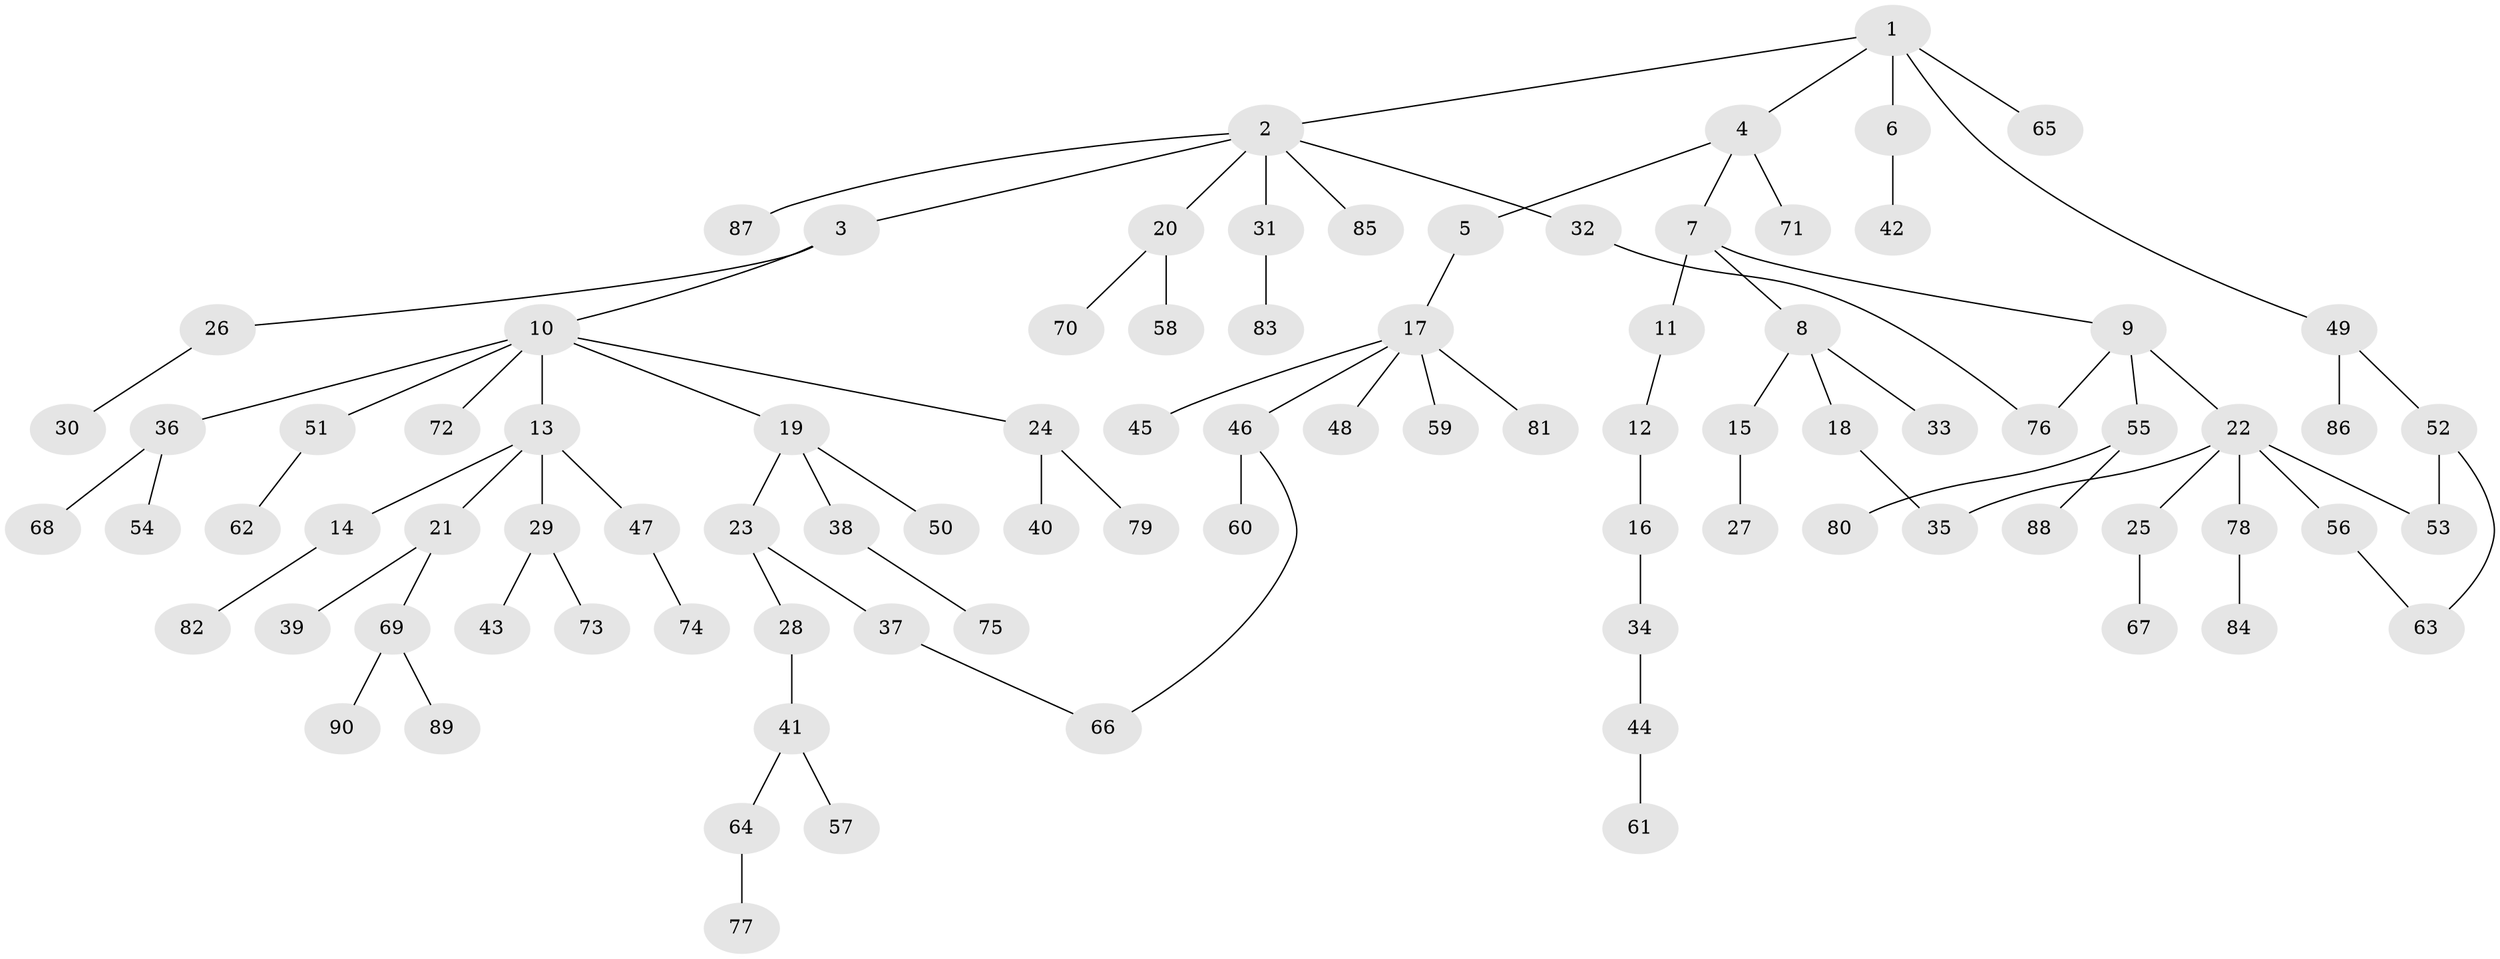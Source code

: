 // coarse degree distribution, {1: 0.75, 2: 0.16666666666666666, 4: 0.027777777777777776, 16: 0.027777777777777776, 13: 0.027777777777777776}
// Generated by graph-tools (version 1.1) at 2025/45/03/04/25 21:45:39]
// undirected, 90 vertices, 94 edges
graph export_dot {
graph [start="1"]
  node [color=gray90,style=filled];
  1;
  2;
  3;
  4;
  5;
  6;
  7;
  8;
  9;
  10;
  11;
  12;
  13;
  14;
  15;
  16;
  17;
  18;
  19;
  20;
  21;
  22;
  23;
  24;
  25;
  26;
  27;
  28;
  29;
  30;
  31;
  32;
  33;
  34;
  35;
  36;
  37;
  38;
  39;
  40;
  41;
  42;
  43;
  44;
  45;
  46;
  47;
  48;
  49;
  50;
  51;
  52;
  53;
  54;
  55;
  56;
  57;
  58;
  59;
  60;
  61;
  62;
  63;
  64;
  65;
  66;
  67;
  68;
  69;
  70;
  71;
  72;
  73;
  74;
  75;
  76;
  77;
  78;
  79;
  80;
  81;
  82;
  83;
  84;
  85;
  86;
  87;
  88;
  89;
  90;
  1 -- 2;
  1 -- 4;
  1 -- 6;
  1 -- 49;
  1 -- 65;
  2 -- 3;
  2 -- 20;
  2 -- 31;
  2 -- 32;
  2 -- 85;
  2 -- 87;
  3 -- 10;
  3 -- 26;
  4 -- 5;
  4 -- 7;
  4 -- 71;
  5 -- 17;
  6 -- 42;
  7 -- 8;
  7 -- 9;
  7 -- 11;
  8 -- 15;
  8 -- 18;
  8 -- 33;
  9 -- 22;
  9 -- 55;
  9 -- 76;
  10 -- 13;
  10 -- 19;
  10 -- 24;
  10 -- 36;
  10 -- 51;
  10 -- 72;
  11 -- 12;
  12 -- 16;
  13 -- 14;
  13 -- 21;
  13 -- 29;
  13 -- 47;
  14 -- 82;
  15 -- 27;
  16 -- 34;
  17 -- 45;
  17 -- 46;
  17 -- 48;
  17 -- 59;
  17 -- 81;
  18 -- 35;
  19 -- 23;
  19 -- 38;
  19 -- 50;
  20 -- 58;
  20 -- 70;
  21 -- 39;
  21 -- 69;
  22 -- 25;
  22 -- 53;
  22 -- 56;
  22 -- 78;
  22 -- 35;
  23 -- 28;
  23 -- 37;
  24 -- 40;
  24 -- 79;
  25 -- 67;
  26 -- 30;
  28 -- 41;
  29 -- 43;
  29 -- 73;
  31 -- 83;
  32 -- 76;
  34 -- 44;
  36 -- 54;
  36 -- 68;
  37 -- 66;
  38 -- 75;
  41 -- 57;
  41 -- 64;
  44 -- 61;
  46 -- 60;
  46 -- 66;
  47 -- 74;
  49 -- 52;
  49 -- 86;
  51 -- 62;
  52 -- 63;
  52 -- 53;
  55 -- 80;
  55 -- 88;
  56 -- 63;
  64 -- 77;
  69 -- 89;
  69 -- 90;
  78 -- 84;
}
